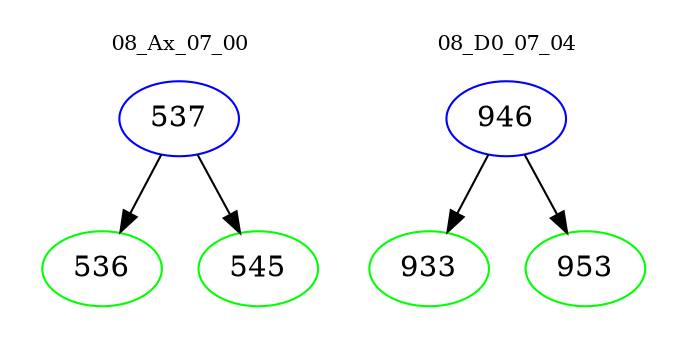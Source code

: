 digraph{
subgraph cluster_0 {
color = white
label = "08_Ax_07_00";
fontsize=10;
T0_537 [label="537", color="blue"]
T0_537 -> T0_536 [color="black"]
T0_536 [label="536", color="green"]
T0_537 -> T0_545 [color="black"]
T0_545 [label="545", color="green"]
}
subgraph cluster_1 {
color = white
label = "08_D0_07_04";
fontsize=10;
T1_946 [label="946", color="blue"]
T1_946 -> T1_933 [color="black"]
T1_933 [label="933", color="green"]
T1_946 -> T1_953 [color="black"]
T1_953 [label="953", color="green"]
}
}
